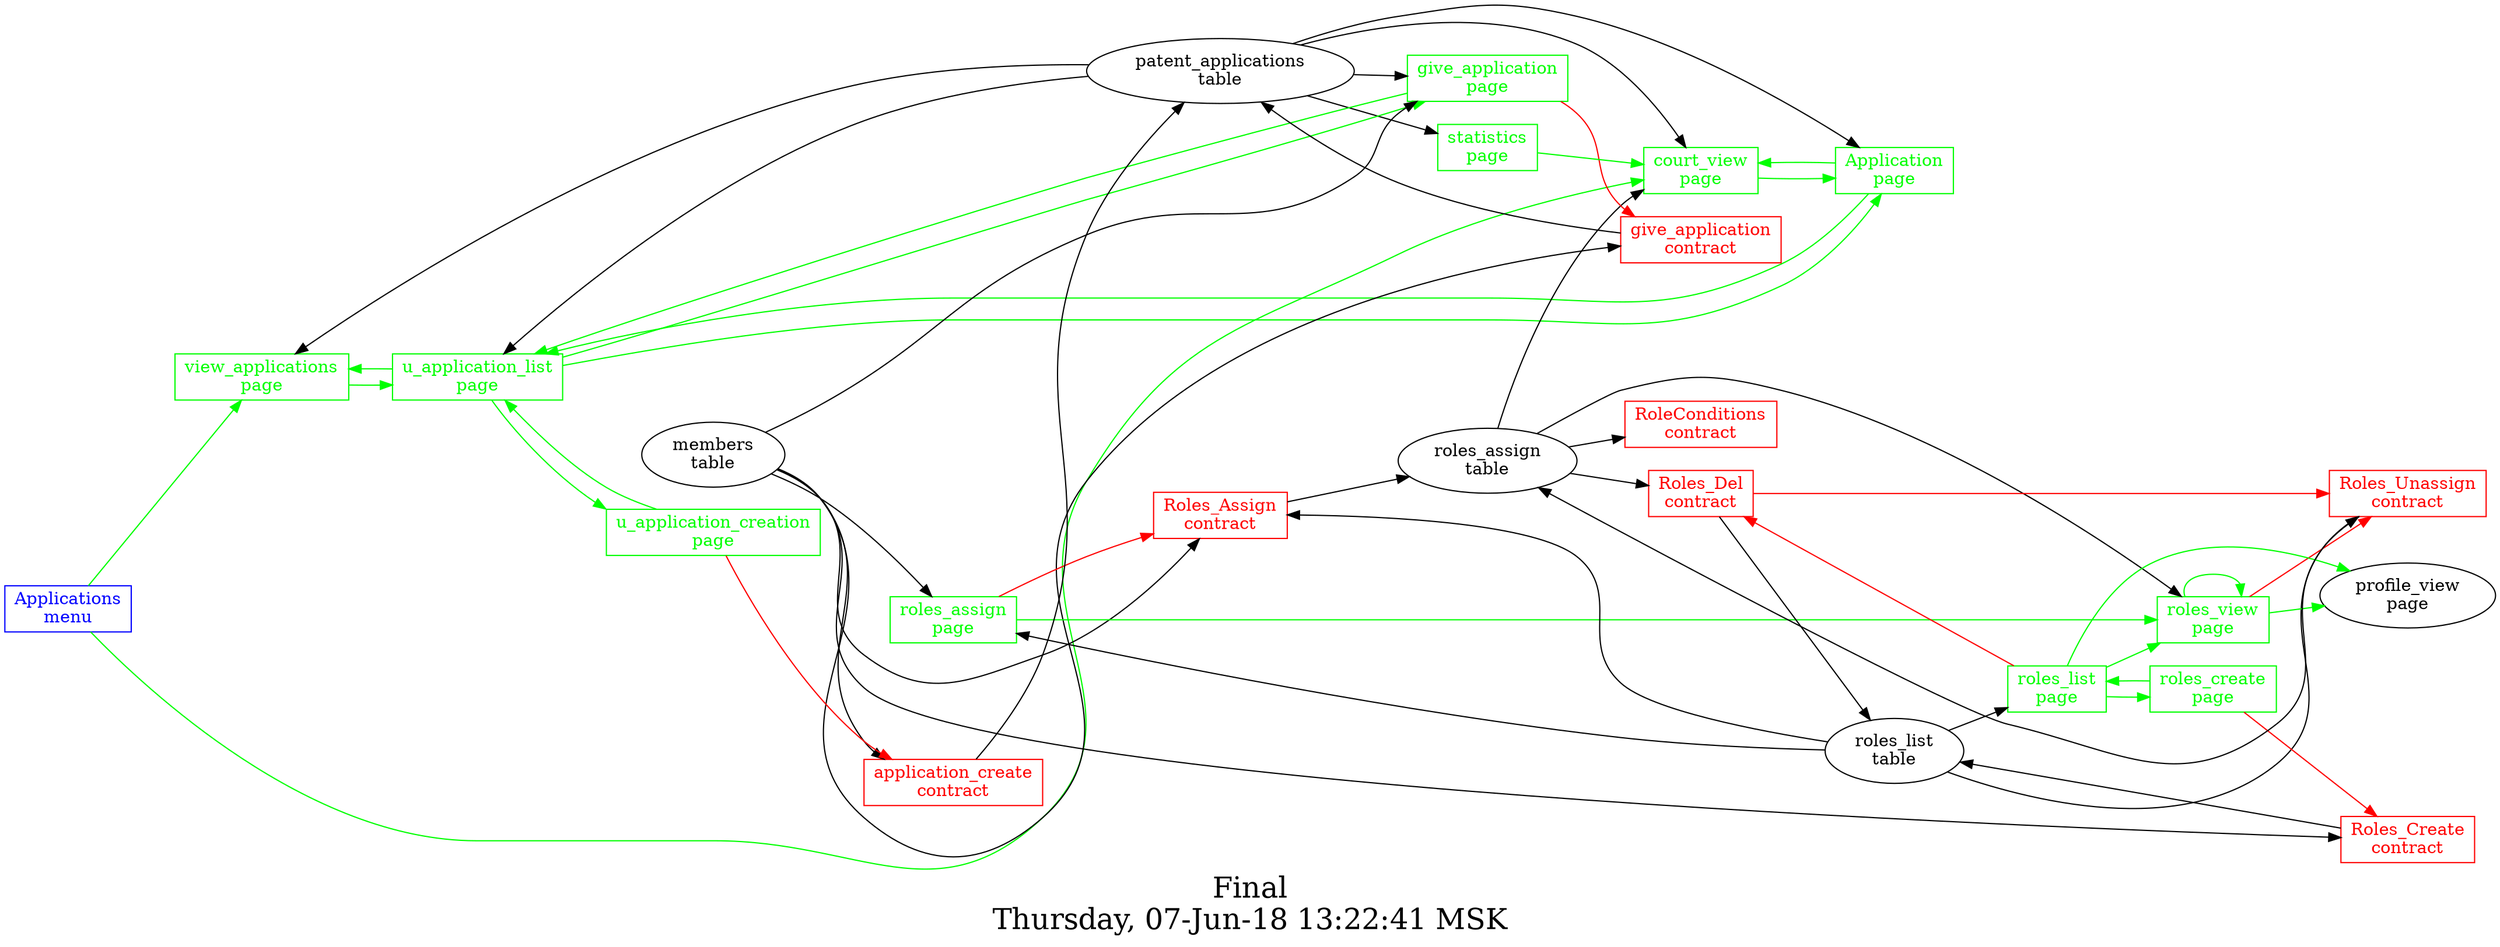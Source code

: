 digraph G {
graph [
  fontsize="24";
  label="Final\nThursday, 07-Jun-18 13:22:41 MSK";
  nojustify=true;
  ordering=out;
  rankdir=LR;
  size="30";
];
"Applications\nmenu" -> "view_applications\npage"  [ color=green ]
"Applications\nmenu" -> "court_view\npage"  [ color=green ]
"Applications\nmenu" [color=blue, fontcolor=blue, group=menus, shape=record];
"patent_applications\ntable" -> "Application\npage"
"Application\npage" -> "u_application_list\npage"  [ color=green ]
"Application\npage" -> "court_view\npage"  [ color=green ]
"Application\npage" [color=green, fontcolor=green, group=pages, shape=record];
"roles_assign\ntable" -> "court_view\npage"
"patent_applications\ntable" -> "court_view\npage"
"court_view\npage" -> "Application\npage"  [ color=green ]
"court_view\npage" [color=green, fontcolor=green, group=pages, shape=record];
"give_application\npage" -> "give_application\ncontract"  [ color=red ]
"patent_applications\ntable" -> "give_application\npage"
"members\ntable" -> "give_application\npage"
"give_application\npage" -> "u_application_list\npage"  [ color=green ]
"give_application\npage" [color=green, fontcolor=green, group=pages, shape=record];
"roles_assign\npage" -> "Roles_Assign\ncontract"  [ color=red ]
"roles_list\ntable" -> "roles_assign\npage"
"members\ntable" -> "roles_assign\npage"
"roles_assign\npage" -> "roles_view\npage"  [ color=green ]
"roles_assign\npage" [color=green, fontcolor=green, group=pages, shape=record];
"roles_create\npage" -> "Roles_Create\ncontract"  [ color=red ]
"roles_create\npage" -> "roles_list\npage"  [ color=green ]
"roles_create\npage" [color=green, fontcolor=green, group=pages, shape=record];
"roles_list\npage" -> "Roles_Del\ncontract"  [ color=red ]
"roles_list\ntable" -> "roles_list\npage"
"roles_list\npage" -> "profile_view\npage"  [ color=green ]
"roles_list\npage" -> "roles_view\npage"  [ color=green ]
"roles_list\npage" -> "roles_create\npage"  [ color=green ]
"roles_list\npage" [color=green, fontcolor=green, group=pages, shape=record];
"roles_view\npage" -> "Roles_Unassign\ncontract"  [ color=red ]
"roles_assign\ntable" -> "roles_view\npage"
"roles_view\npage" -> "profile_view\npage"  [ color=green ]
"roles_view\npage" -> "roles_view\npage"  [ color=green ]
"roles_view\npage" [color=green, fontcolor=green, group=pages, shape=record];
"patent_applications\ntable" -> "statistics\npage"
"statistics\npage" -> "court_view\npage"  [ color=green ]
"statistics\npage" [color=green, fontcolor=green, group=pages, shape=record];
"u_application_creation\npage" -> "application_create\ncontract"  [ color=red ]
"u_application_creation\npage" -> "u_application_list\npage"  [ color=green ]
"u_application_creation\npage" [color=green, fontcolor=green, group=pages, shape=record];
"patent_applications\ntable" -> "u_application_list\npage"
"u_application_list\npage" -> "Application\npage"  [ color=green ]
"u_application_list\npage" -> "give_application\npage"  [ color=green ]
"u_application_list\npage" -> "view_applications\npage"  [ color=green ]
"u_application_list\npage" -> "u_application_creation\npage"  [ color=green ]
"u_application_list\npage" [color=green, fontcolor=green, group=pages, shape=record];
"patent_applications\ntable" -> "view_applications\npage"
"view_applications\npage" -> "u_application_list\npage"  [ color=green ]
"view_applications\npage" [color=green, fontcolor=green, group=pages, shape=record];
"roles_assign\ntable" -> "RoleConditions\ncontract"
"RoleConditions\ncontract" [color=red, fontcolor=red, group=contracts, shape=record];
"Roles_Assign\ncontract" -> "roles_assign\ntable"  [ color="" ]
"roles_list\ntable" -> "Roles_Assign\ncontract"
"members\ntable" -> "Roles_Assign\ncontract"
"Roles_Assign\ncontract" [color=red, fontcolor=red, group=contracts, shape=record];
"Roles_Create\ncontract" -> "roles_list\ntable"  [ color="" ]
"members\ntable" -> "Roles_Create\ncontract"
"Roles_Create\ncontract" [color=red, fontcolor=red, group=contracts, shape=record];
"Roles_Del\ncontract" -> "Roles_Unassign\ncontract"  [ color=red ]
"Roles_Del\ncontract" -> "roles_list\ntable"  [ color="" ]
"roles_assign\ntable" -> "Roles_Del\ncontract"
"Roles_Del\ncontract" [color=red, fontcolor=red, group=contracts, shape=record];
"Roles_Unassign\ncontract" -> "roles_assign\ntable"  [ color="" ]
"roles_list\ntable" -> "Roles_Unassign\ncontract"
"Roles_Unassign\ncontract" [color=red, fontcolor=red, group=contracts, shape=record];
"application_create\ncontract" -> "patent_applications\ntable"  [ color="" ]
"members\ntable" -> "application_create\ncontract"
"application_create\ncontract" [color=red, fontcolor=red, group=contracts, shape=record];
"give_application\ncontract" -> "patent_applications\ntable"  [ color="" ]
"members\ntable" -> "give_application\ncontract"
"give_application\ncontract" [color=red, fontcolor=red, group=contracts, shape=record];
"patent_applications\ntable" [color="", fontcolor="", group=tables, shape=""];
}
